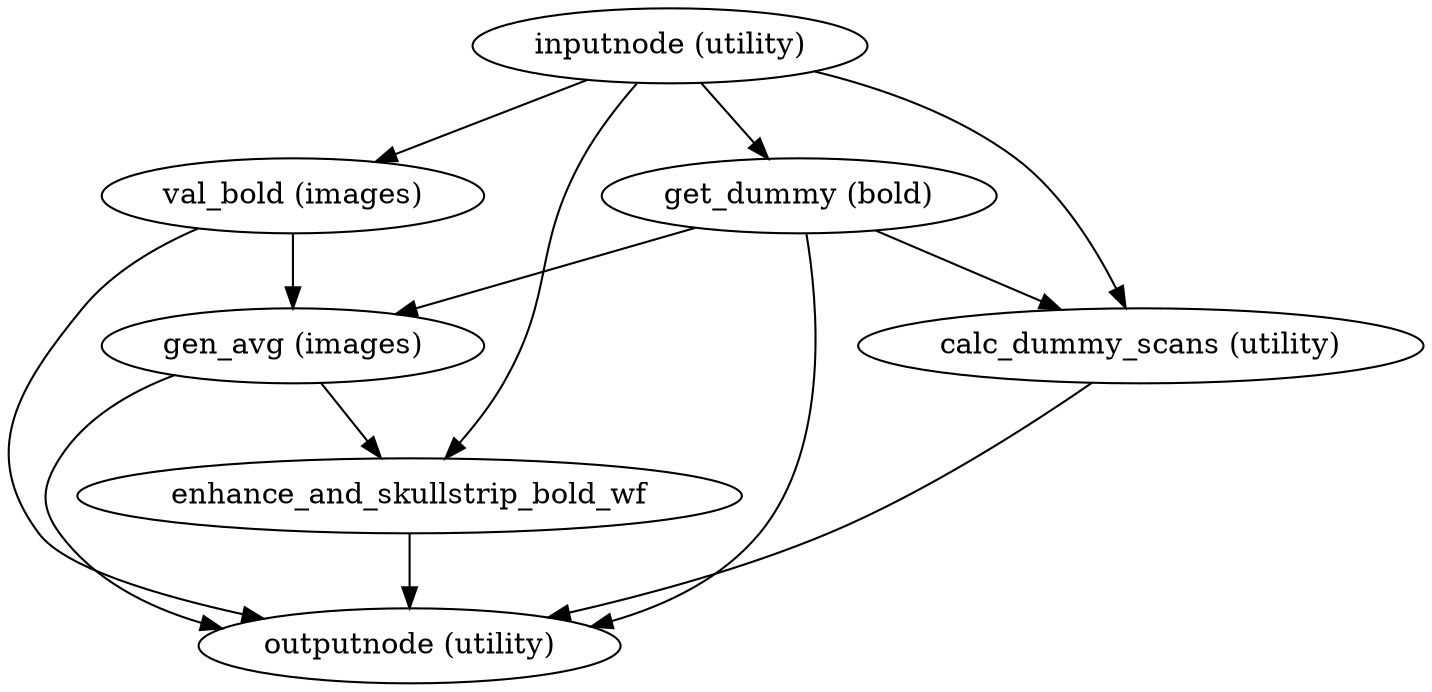 strict digraph  {
"inputnode (utility)";
"val_bold (images)";
"get_dummy (bold)";
enhance_and_skullstrip_bold_wf;
"calc_dummy_scans (utility)";
"outputnode (utility)";
"gen_avg (images)";
"inputnode (utility)" -> "val_bold (images)";
"inputnode (utility)" -> "get_dummy (bold)";
"inputnode (utility)" -> enhance_and_skullstrip_bold_wf;
"inputnode (utility)" -> "calc_dummy_scans (utility)";
"val_bold (images)" -> "outputnode (utility)";
"val_bold (images)" -> "gen_avg (images)";
"get_dummy (bold)" -> "calc_dummy_scans (utility)";
"get_dummy (bold)" -> "outputnode (utility)";
"get_dummy (bold)" -> "gen_avg (images)";
enhance_and_skullstrip_bold_wf -> "outputnode (utility)";
"calc_dummy_scans (utility)" -> "outputnode (utility)";
"gen_avg (images)" -> enhance_and_skullstrip_bold_wf;
"gen_avg (images)" -> "outputnode (utility)";
}
